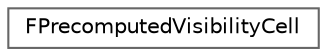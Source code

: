 digraph "Graphical Class Hierarchy"
{
 // INTERACTIVE_SVG=YES
 // LATEX_PDF_SIZE
  bgcolor="transparent";
  edge [fontname=Helvetica,fontsize=10,labelfontname=Helvetica,labelfontsize=10];
  node [fontname=Helvetica,fontsize=10,shape=box,height=0.2,width=0.4];
  rankdir="LR";
  Node0 [id="Node000000",label="FPrecomputedVisibilityCell",height=0.2,width=0.4,color="grey40", fillcolor="white", style="filled",URL="$d9/d2d/classFPrecomputedVisibilityCell.html",tooltip="A precomputed visibility cell, whose data is stored in FCompressedVisibilityChunk."];
}
